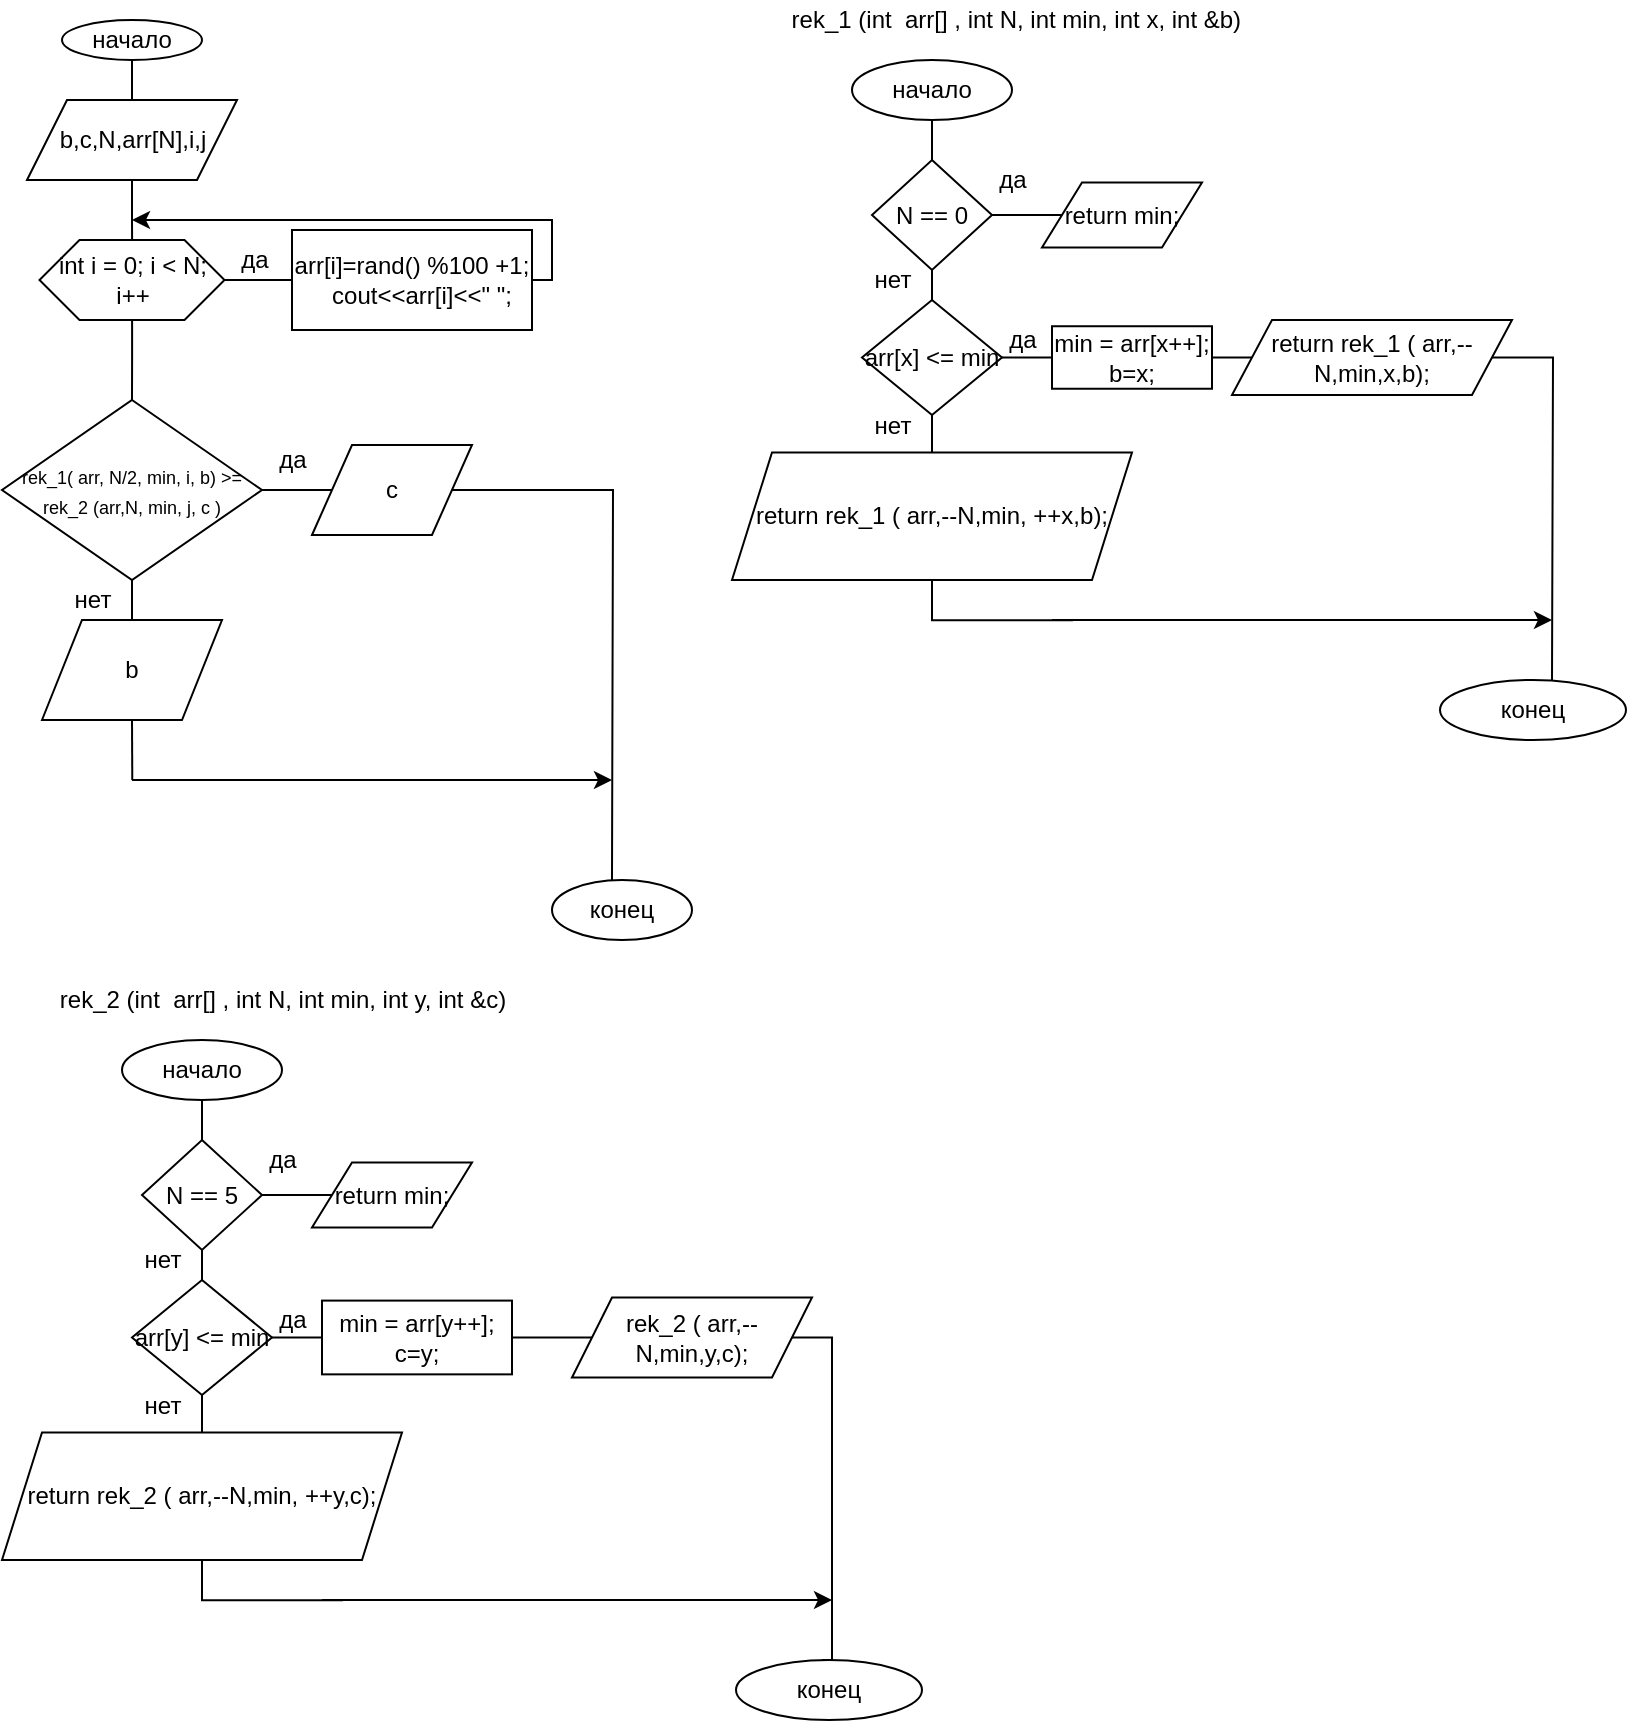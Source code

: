 <mxfile version="13.9.5" type="device"><diagram id="7OfGRn4nKLll0j7L0did" name="Страница 1"><mxGraphModel dx="2031" dy="1209" grid="1" gridSize="10" guides="1" tooltips="1" connect="1" arrows="1" fold="1" page="1" pageScale="1" pageWidth="827" pageHeight="1169" math="0" shadow="0"><root><mxCell id="0"/><mxCell id="1" parent="0"/><mxCell id="0Z0GoJBm8wcmlFMMah0--3" value="" style="edgeStyle=orthogonalEdgeStyle;rounded=0;orthogonalLoop=1;jettySize=auto;html=1;endArrow=none;endFill=0;" edge="1" parent="1" source="0Z0GoJBm8wcmlFMMah0--1" target="0Z0GoJBm8wcmlFMMah0--2"><mxGeometry relative="1" as="geometry"/></mxCell><mxCell id="0Z0GoJBm8wcmlFMMah0--1" value="начало" style="ellipse;whiteSpace=wrap;html=1;" vertex="1" parent="1"><mxGeometry x="45" y="20" width="70" height="20" as="geometry"/></mxCell><mxCell id="0Z0GoJBm8wcmlFMMah0--5" value="" style="edgeStyle=orthogonalEdgeStyle;rounded=0;orthogonalLoop=1;jettySize=auto;html=1;endArrow=none;endFill=0;" edge="1" parent="1" source="0Z0GoJBm8wcmlFMMah0--2" target="0Z0GoJBm8wcmlFMMah0--4"><mxGeometry relative="1" as="geometry"/></mxCell><mxCell id="0Z0GoJBm8wcmlFMMah0--2" value="b,c,N,arr[N],i,j" style="shape=parallelogram;perimeter=parallelogramPerimeter;whiteSpace=wrap;html=1;fixedSize=1;" vertex="1" parent="1"><mxGeometry x="27.5" y="60" width="105" height="40" as="geometry"/></mxCell><mxCell id="0Z0GoJBm8wcmlFMMah0--8" value="" style="edgeStyle=orthogonalEdgeStyle;rounded=0;orthogonalLoop=1;jettySize=auto;html=1;endArrow=none;endFill=0;" edge="1" parent="1" source="0Z0GoJBm8wcmlFMMah0--4" target="0Z0GoJBm8wcmlFMMah0--7"><mxGeometry relative="1" as="geometry"/></mxCell><mxCell id="0Z0GoJBm8wcmlFMMah0--12" value="" style="edgeStyle=orthogonalEdgeStyle;rounded=0;orthogonalLoop=1;jettySize=auto;html=1;endArrow=none;endFill=0;" edge="1" parent="1" source="0Z0GoJBm8wcmlFMMah0--4" target="0Z0GoJBm8wcmlFMMah0--11"><mxGeometry relative="1" as="geometry"/></mxCell><mxCell id="0Z0GoJBm8wcmlFMMah0--4" value="int i = 0; i &amp;lt; N; i++" style="shape=hexagon;perimeter=hexagonPerimeter2;whiteSpace=wrap;html=1;fixedSize=1;" vertex="1" parent="1"><mxGeometry x="33.75" y="130" width="92.5" height="40" as="geometry"/></mxCell><mxCell id="0Z0GoJBm8wcmlFMMah0--6" value="" style="endArrow=classic;html=1;" edge="1" parent="1"><mxGeometry width="50" height="50" relative="1" as="geometry"><mxPoint x="280" y="120" as="sourcePoint"/><mxPoint x="80" y="120" as="targetPoint"/></mxGeometry></mxCell><mxCell id="0Z0GoJBm8wcmlFMMah0--9" style="edgeStyle=orthogonalEdgeStyle;rounded=0;orthogonalLoop=1;jettySize=auto;html=1;exitX=1;exitY=0.5;exitDx=0;exitDy=0;endArrow=none;endFill=0;" edge="1" parent="1" source="0Z0GoJBm8wcmlFMMah0--7"><mxGeometry relative="1" as="geometry"><mxPoint x="280" y="120" as="targetPoint"/><Array as="points"><mxPoint x="290" y="150"/><mxPoint x="290" y="120"/></Array></mxGeometry></mxCell><mxCell id="0Z0GoJBm8wcmlFMMah0--7" value="&lt;div&gt;arr[i]=rand() %100 +1;&lt;/div&gt;&lt;div&gt;&lt;span&gt;&#9;&lt;/span&gt;&amp;nbsp; &amp;nbsp;cout&amp;lt;&amp;lt;arr[i]&amp;lt;&amp;lt;&quot; &quot;;&lt;/div&gt;" style="whiteSpace=wrap;html=1;" vertex="1" parent="1"><mxGeometry x="160" y="125" width="120" height="50" as="geometry"/></mxCell><mxCell id="0Z0GoJBm8wcmlFMMah0--10" value="да" style="text;html=1;align=center;verticalAlign=middle;resizable=0;points=[];autosize=1;" vertex="1" parent="1"><mxGeometry x="126.25" y="130" width="30" height="20" as="geometry"/></mxCell><mxCell id="0Z0GoJBm8wcmlFMMah0--14" value="" style="edgeStyle=orthogonalEdgeStyle;rounded=0;orthogonalLoop=1;jettySize=auto;html=1;endArrow=none;endFill=0;" edge="1" parent="1" source="0Z0GoJBm8wcmlFMMah0--11" target="0Z0GoJBm8wcmlFMMah0--13"><mxGeometry relative="1" as="geometry"/></mxCell><mxCell id="0Z0GoJBm8wcmlFMMah0--18" value="" style="edgeStyle=orthogonalEdgeStyle;rounded=0;orthogonalLoop=1;jettySize=auto;html=1;endArrow=none;endFill=0;" edge="1" parent="1" source="0Z0GoJBm8wcmlFMMah0--11" target="0Z0GoJBm8wcmlFMMah0--17"><mxGeometry relative="1" as="geometry"/></mxCell><mxCell id="0Z0GoJBm8wcmlFMMah0--11" value="&lt;font style=&quot;font-size: 9px&quot;&gt;rek_1( arr, N/2, min, i, b) &amp;gt;= rek_2 (arr,N, min, j, c )&lt;/font&gt;" style="rhombus;whiteSpace=wrap;html=1;" vertex="1" parent="1"><mxGeometry x="15" y="210" width="130" height="90" as="geometry"/></mxCell><mxCell id="0Z0GoJBm8wcmlFMMah0--19" style="edgeStyle=orthogonalEdgeStyle;rounded=0;orthogonalLoop=1;jettySize=auto;html=1;exitX=1;exitY=0.5;exitDx=0;exitDy=0;endArrow=none;endFill=0;" edge="1" parent="1" source="0Z0GoJBm8wcmlFMMah0--13"><mxGeometry relative="1" as="geometry"><mxPoint x="320.0" y="450" as="targetPoint"/></mxGeometry></mxCell><mxCell id="0Z0GoJBm8wcmlFMMah0--13" value="с" style="shape=parallelogram;perimeter=parallelogramPerimeter;whiteSpace=wrap;html=1;fixedSize=1;" vertex="1" parent="1"><mxGeometry x="170" y="232.5" width="80" height="45" as="geometry"/></mxCell><mxCell id="0Z0GoJBm8wcmlFMMah0--15" value="да" style="text;html=1;align=center;verticalAlign=middle;resizable=0;points=[];autosize=1;" vertex="1" parent="1"><mxGeometry x="145" y="230" width="30" height="20" as="geometry"/></mxCell><mxCell id="0Z0GoJBm8wcmlFMMah0--16" value="нет" style="text;html=1;align=center;verticalAlign=middle;resizable=0;points=[];autosize=1;" vertex="1" parent="1"><mxGeometry x="45" y="300" width="30" height="20" as="geometry"/></mxCell><mxCell id="0Z0GoJBm8wcmlFMMah0--20" style="edgeStyle=orthogonalEdgeStyle;rounded=0;orthogonalLoop=1;jettySize=auto;html=1;exitX=0.5;exitY=1;exitDx=0;exitDy=0;endArrow=none;endFill=0;" edge="1" parent="1" source="0Z0GoJBm8wcmlFMMah0--17"><mxGeometry relative="1" as="geometry"><mxPoint x="80.143" y="400" as="targetPoint"/></mxGeometry></mxCell><mxCell id="0Z0GoJBm8wcmlFMMah0--17" value="b" style="shape=parallelogram;perimeter=parallelogramPerimeter;whiteSpace=wrap;html=1;fixedSize=1;" vertex="1" parent="1"><mxGeometry x="35" y="320" width="90" height="50" as="geometry"/></mxCell><mxCell id="0Z0GoJBm8wcmlFMMah0--21" value="" style="endArrow=classic;html=1;" edge="1" parent="1"><mxGeometry width="50" height="50" relative="1" as="geometry"><mxPoint x="80" y="400" as="sourcePoint"/><mxPoint x="320" y="400" as="targetPoint"/></mxGeometry></mxCell><mxCell id="0Z0GoJBm8wcmlFMMah0--22" value="конец" style="ellipse;whiteSpace=wrap;html=1;" vertex="1" parent="1"><mxGeometry x="290" y="450" width="70" height="30" as="geometry"/></mxCell><mxCell id="0Z0GoJBm8wcmlFMMah0--23" value="&amp;nbsp;rek_1 (int&amp;nbsp; arr[] , int N, int min, int x, int &amp;amp;b)" style="text;html=1;align=center;verticalAlign=middle;resizable=0;points=[];autosize=1;" vertex="1" parent="1"><mxGeometry x="400" y="10" width="240" height="20" as="geometry"/></mxCell><mxCell id="0Z0GoJBm8wcmlFMMah0--26" value="" style="edgeStyle=orthogonalEdgeStyle;rounded=0;orthogonalLoop=1;jettySize=auto;html=1;endArrow=none;endFill=0;" edge="1" parent="1" source="0Z0GoJBm8wcmlFMMah0--24" target="0Z0GoJBm8wcmlFMMah0--25"><mxGeometry relative="1" as="geometry"/></mxCell><mxCell id="0Z0GoJBm8wcmlFMMah0--24" value="начало" style="ellipse;whiteSpace=wrap;html=1;" vertex="1" parent="1"><mxGeometry x="440" y="40" width="80" height="30" as="geometry"/></mxCell><mxCell id="0Z0GoJBm8wcmlFMMah0--28" value="" style="edgeStyle=orthogonalEdgeStyle;rounded=0;orthogonalLoop=1;jettySize=auto;html=1;endArrow=none;endFill=0;" edge="1" parent="1" source="0Z0GoJBm8wcmlFMMah0--25" target="0Z0GoJBm8wcmlFMMah0--27"><mxGeometry relative="1" as="geometry"/></mxCell><mxCell id="0Z0GoJBm8wcmlFMMah0--31" value="" style="edgeStyle=orthogonalEdgeStyle;rounded=0;orthogonalLoop=1;jettySize=auto;html=1;endArrow=none;endFill=0;" edge="1" parent="1" source="0Z0GoJBm8wcmlFMMah0--25" target="0Z0GoJBm8wcmlFMMah0--30"><mxGeometry relative="1" as="geometry"/></mxCell><mxCell id="0Z0GoJBm8wcmlFMMah0--25" value="N == 0" style="rhombus;whiteSpace=wrap;html=1;" vertex="1" parent="1"><mxGeometry x="450" y="90" width="60" height="55" as="geometry"/></mxCell><mxCell id="0Z0GoJBm8wcmlFMMah0--27" value="return min;" style="shape=parallelogram;perimeter=parallelogramPerimeter;whiteSpace=wrap;html=1;fixedSize=1;" vertex="1" parent="1"><mxGeometry x="535" y="101.25" width="80" height="32.5" as="geometry"/></mxCell><mxCell id="0Z0GoJBm8wcmlFMMah0--29" value="да" style="text;html=1;align=center;verticalAlign=middle;resizable=0;points=[];autosize=1;" vertex="1" parent="1"><mxGeometry x="505" y="90" width="30" height="20" as="geometry"/></mxCell><mxCell id="0Z0GoJBm8wcmlFMMah0--36" value="" style="edgeStyle=orthogonalEdgeStyle;rounded=0;orthogonalLoop=1;jettySize=auto;html=1;endArrow=none;endFill=0;" edge="1" parent="1" source="0Z0GoJBm8wcmlFMMah0--30" target="0Z0GoJBm8wcmlFMMah0--35"><mxGeometry relative="1" as="geometry"/></mxCell><mxCell id="0Z0GoJBm8wcmlFMMah0--41" value="" style="edgeStyle=orthogonalEdgeStyle;rounded=0;orthogonalLoop=1;jettySize=auto;html=1;endArrow=none;endFill=0;" edge="1" parent="1" source="0Z0GoJBm8wcmlFMMah0--30" target="0Z0GoJBm8wcmlFMMah0--40"><mxGeometry relative="1" as="geometry"/></mxCell><mxCell id="0Z0GoJBm8wcmlFMMah0--30" value="arr[x] &amp;lt;= min" style="rhombus;whiteSpace=wrap;html=1;" vertex="1" parent="1"><mxGeometry x="445" y="160" width="70" height="57.5" as="geometry"/></mxCell><mxCell id="0Z0GoJBm8wcmlFMMah0--32" value="нет" style="text;html=1;align=center;verticalAlign=middle;resizable=0;points=[];autosize=1;" vertex="1" parent="1"><mxGeometry x="445" y="140" width="30" height="20" as="geometry"/></mxCell><mxCell id="0Z0GoJBm8wcmlFMMah0--39" value="" style="edgeStyle=orthogonalEdgeStyle;rounded=0;orthogonalLoop=1;jettySize=auto;html=1;endArrow=none;endFill=0;" edge="1" parent="1" source="0Z0GoJBm8wcmlFMMah0--35" target="0Z0GoJBm8wcmlFMMah0--38"><mxGeometry relative="1" as="geometry"/></mxCell><mxCell id="0Z0GoJBm8wcmlFMMah0--35" value="&lt;div&gt;min = arr[x++];&lt;/div&gt;&lt;div&gt;&lt;span&gt;&#9;&#9;&#9;&#9;&lt;/span&gt;b=x;&lt;/div&gt;" style="whiteSpace=wrap;html=1;" vertex="1" parent="1"><mxGeometry x="540" y="173.12" width="80" height="31.25" as="geometry"/></mxCell><mxCell id="0Z0GoJBm8wcmlFMMah0--37" value="да" style="text;html=1;align=center;verticalAlign=middle;resizable=0;points=[];autosize=1;" vertex="1" parent="1"><mxGeometry x="510" y="170" width="30" height="20" as="geometry"/></mxCell><mxCell id="0Z0GoJBm8wcmlFMMah0--45" style="edgeStyle=orthogonalEdgeStyle;rounded=0;orthogonalLoop=1;jettySize=auto;html=1;exitX=1;exitY=0.5;exitDx=0;exitDy=0;endArrow=none;endFill=0;" edge="1" parent="1" source="0Z0GoJBm8wcmlFMMah0--38"><mxGeometry relative="1" as="geometry"><mxPoint x="790" y="350" as="targetPoint"/></mxGeometry></mxCell><mxCell id="0Z0GoJBm8wcmlFMMah0--38" value="return rek_1 ( arr,--N,min,x,b);" style="shape=parallelogram;perimeter=parallelogramPerimeter;whiteSpace=wrap;html=1;fixedSize=1;" vertex="1" parent="1"><mxGeometry x="630" y="170" width="140" height="37.5" as="geometry"/></mxCell><mxCell id="0Z0GoJBm8wcmlFMMah0--46" style="edgeStyle=orthogonalEdgeStyle;rounded=0;orthogonalLoop=1;jettySize=auto;html=1;exitX=0.5;exitY=1;exitDx=0;exitDy=0;endArrow=none;endFill=0;" edge="1" parent="1" source="0Z0GoJBm8wcmlFMMah0--40"><mxGeometry relative="1" as="geometry"><mxPoint x="550" y="320" as="targetPoint"/></mxGeometry></mxCell><mxCell id="0Z0GoJBm8wcmlFMMah0--40" value="return rek_1 ( arr,--N,min, ++x,b);" style="shape=parallelogram;perimeter=parallelogramPerimeter;whiteSpace=wrap;html=1;fixedSize=1;" vertex="1" parent="1"><mxGeometry x="380" y="236.25" width="200" height="63.75" as="geometry"/></mxCell><mxCell id="0Z0GoJBm8wcmlFMMah0--43" value="нет" style="text;html=1;align=center;verticalAlign=middle;resizable=0;points=[];autosize=1;" vertex="1" parent="1"><mxGeometry x="445" y="212.5" width="30" height="20" as="geometry"/></mxCell><mxCell id="0Z0GoJBm8wcmlFMMah0--47" value="" style="endArrow=classic;html=1;" edge="1" parent="1"><mxGeometry width="50" height="50" relative="1" as="geometry"><mxPoint x="540" y="320" as="sourcePoint"/><mxPoint x="790" y="320" as="targetPoint"/></mxGeometry></mxCell><mxCell id="0Z0GoJBm8wcmlFMMah0--48" value="конец" style="ellipse;whiteSpace=wrap;html=1;" vertex="1" parent="1"><mxGeometry x="734" y="350" width="93" height="30" as="geometry"/></mxCell><mxCell id="0Z0GoJBm8wcmlFMMah0--49" value="rek_2 (int&amp;nbsp; arr[] , int N, int min, int y, int &amp;amp;c)" style="text;html=1;align=center;verticalAlign=middle;resizable=0;points=[];autosize=1;" vertex="1" parent="1"><mxGeometry x="35" y="500" width="240" height="20" as="geometry"/></mxCell><mxCell id="0Z0GoJBm8wcmlFMMah0--50" value="" style="edgeStyle=orthogonalEdgeStyle;rounded=0;orthogonalLoop=1;jettySize=auto;html=1;endArrow=none;endFill=0;" edge="1" parent="1" source="0Z0GoJBm8wcmlFMMah0--51" target="0Z0GoJBm8wcmlFMMah0--54"><mxGeometry relative="1" as="geometry"/></mxCell><mxCell id="0Z0GoJBm8wcmlFMMah0--51" value="начало" style="ellipse;whiteSpace=wrap;html=1;" vertex="1" parent="1"><mxGeometry x="75" y="530" width="80" height="30" as="geometry"/></mxCell><mxCell id="0Z0GoJBm8wcmlFMMah0--52" value="" style="edgeStyle=orthogonalEdgeStyle;rounded=0;orthogonalLoop=1;jettySize=auto;html=1;endArrow=none;endFill=0;" edge="1" parent="1" source="0Z0GoJBm8wcmlFMMah0--54" target="0Z0GoJBm8wcmlFMMah0--55"><mxGeometry relative="1" as="geometry"/></mxCell><mxCell id="0Z0GoJBm8wcmlFMMah0--53" value="" style="edgeStyle=orthogonalEdgeStyle;rounded=0;orthogonalLoop=1;jettySize=auto;html=1;endArrow=none;endFill=0;" edge="1" parent="1" source="0Z0GoJBm8wcmlFMMah0--54" target="0Z0GoJBm8wcmlFMMah0--59"><mxGeometry relative="1" as="geometry"/></mxCell><mxCell id="0Z0GoJBm8wcmlFMMah0--54" value="N == 5" style="rhombus;whiteSpace=wrap;html=1;" vertex="1" parent="1"><mxGeometry x="85" y="580" width="60" height="55" as="geometry"/></mxCell><mxCell id="0Z0GoJBm8wcmlFMMah0--55" value="return min;" style="shape=parallelogram;perimeter=parallelogramPerimeter;whiteSpace=wrap;html=1;fixedSize=1;" vertex="1" parent="1"><mxGeometry x="170" y="591.25" width="80" height="32.5" as="geometry"/></mxCell><mxCell id="0Z0GoJBm8wcmlFMMah0--56" value="да" style="text;html=1;align=center;verticalAlign=middle;resizable=0;points=[];autosize=1;" vertex="1" parent="1"><mxGeometry x="140" y="580" width="30" height="20" as="geometry"/></mxCell><mxCell id="0Z0GoJBm8wcmlFMMah0--57" value="" style="edgeStyle=orthogonalEdgeStyle;rounded=0;orthogonalLoop=1;jettySize=auto;html=1;endArrow=none;endFill=0;" edge="1" parent="1" source="0Z0GoJBm8wcmlFMMah0--59" target="0Z0GoJBm8wcmlFMMah0--62"><mxGeometry relative="1" as="geometry"/></mxCell><mxCell id="0Z0GoJBm8wcmlFMMah0--58" value="" style="edgeStyle=orthogonalEdgeStyle;rounded=0;orthogonalLoop=1;jettySize=auto;html=1;endArrow=none;endFill=0;" edge="1" parent="1" source="0Z0GoJBm8wcmlFMMah0--59" target="0Z0GoJBm8wcmlFMMah0--67"><mxGeometry relative="1" as="geometry"/></mxCell><mxCell id="0Z0GoJBm8wcmlFMMah0--59" value="arr[y] &amp;lt;= min" style="rhombus;whiteSpace=wrap;html=1;" vertex="1" parent="1"><mxGeometry x="80" y="650" width="70" height="57.5" as="geometry"/></mxCell><mxCell id="0Z0GoJBm8wcmlFMMah0--60" value="нет" style="text;html=1;align=center;verticalAlign=middle;resizable=0;points=[];autosize=1;" vertex="1" parent="1"><mxGeometry x="80" y="630" width="30" height="20" as="geometry"/></mxCell><mxCell id="0Z0GoJBm8wcmlFMMah0--61" value="" style="edgeStyle=orthogonalEdgeStyle;rounded=0;orthogonalLoop=1;jettySize=auto;html=1;endArrow=none;endFill=0;" edge="1" parent="1" source="0Z0GoJBm8wcmlFMMah0--62" target="0Z0GoJBm8wcmlFMMah0--65"><mxGeometry relative="1" as="geometry"/></mxCell><mxCell id="0Z0GoJBm8wcmlFMMah0--62" value="&lt;div&gt;min = arr[y++];&lt;/div&gt;&lt;div&gt;&lt;span&gt;&#9;&#9;&#9;&#9;&lt;/span&gt;c=y;&lt;/div&gt;" style="whiteSpace=wrap;html=1;" vertex="1" parent="1"><mxGeometry x="175" y="660.3" width="95" height="36.88" as="geometry"/></mxCell><mxCell id="0Z0GoJBm8wcmlFMMah0--63" value="да" style="text;html=1;align=center;verticalAlign=middle;resizable=0;points=[];autosize=1;" vertex="1" parent="1"><mxGeometry x="145" y="660" width="30" height="20" as="geometry"/></mxCell><mxCell id="0Z0GoJBm8wcmlFMMah0--64" style="edgeStyle=orthogonalEdgeStyle;rounded=0;orthogonalLoop=1;jettySize=auto;html=1;exitX=1;exitY=0.5;exitDx=0;exitDy=0;endArrow=none;endFill=0;" edge="1" parent="1" source="0Z0GoJBm8wcmlFMMah0--65"><mxGeometry relative="1" as="geometry"><mxPoint x="425" y="840" as="targetPoint"/><Array as="points"><mxPoint x="430" y="840"/></Array></mxGeometry></mxCell><mxCell id="0Z0GoJBm8wcmlFMMah0--65" value="rek_2 ( arr,--N,min,y,c);" style="shape=parallelogram;perimeter=parallelogramPerimeter;whiteSpace=wrap;html=1;fixedSize=1;" vertex="1" parent="1"><mxGeometry x="300" y="658.74" width="120" height="40.01" as="geometry"/></mxCell><mxCell id="0Z0GoJBm8wcmlFMMah0--66" style="edgeStyle=orthogonalEdgeStyle;rounded=0;orthogonalLoop=1;jettySize=auto;html=1;exitX=0.5;exitY=1;exitDx=0;exitDy=0;endArrow=none;endFill=0;" edge="1" parent="1" source="0Z0GoJBm8wcmlFMMah0--67"><mxGeometry relative="1" as="geometry"><mxPoint x="185" y="810" as="targetPoint"/></mxGeometry></mxCell><mxCell id="0Z0GoJBm8wcmlFMMah0--67" value="return rek_2 ( arr,--N,min, ++y,c);" style="shape=parallelogram;perimeter=parallelogramPerimeter;whiteSpace=wrap;html=1;fixedSize=1;" vertex="1" parent="1"><mxGeometry x="15" y="726.25" width="200" height="63.75" as="geometry"/></mxCell><mxCell id="0Z0GoJBm8wcmlFMMah0--68" value="нет" style="text;html=1;align=center;verticalAlign=middle;resizable=0;points=[];autosize=1;" vertex="1" parent="1"><mxGeometry x="80" y="702.5" width="30" height="20" as="geometry"/></mxCell><mxCell id="0Z0GoJBm8wcmlFMMah0--69" value="" style="endArrow=classic;html=1;" edge="1" parent="1"><mxGeometry width="50" height="50" relative="1" as="geometry"><mxPoint x="175" y="810" as="sourcePoint"/><mxPoint x="430" y="810" as="targetPoint"/></mxGeometry></mxCell><mxCell id="0Z0GoJBm8wcmlFMMah0--70" value="конец" style="ellipse;whiteSpace=wrap;html=1;" vertex="1" parent="1"><mxGeometry x="382" y="840" width="93" height="30" as="geometry"/></mxCell></root></mxGraphModel></diagram></mxfile>
